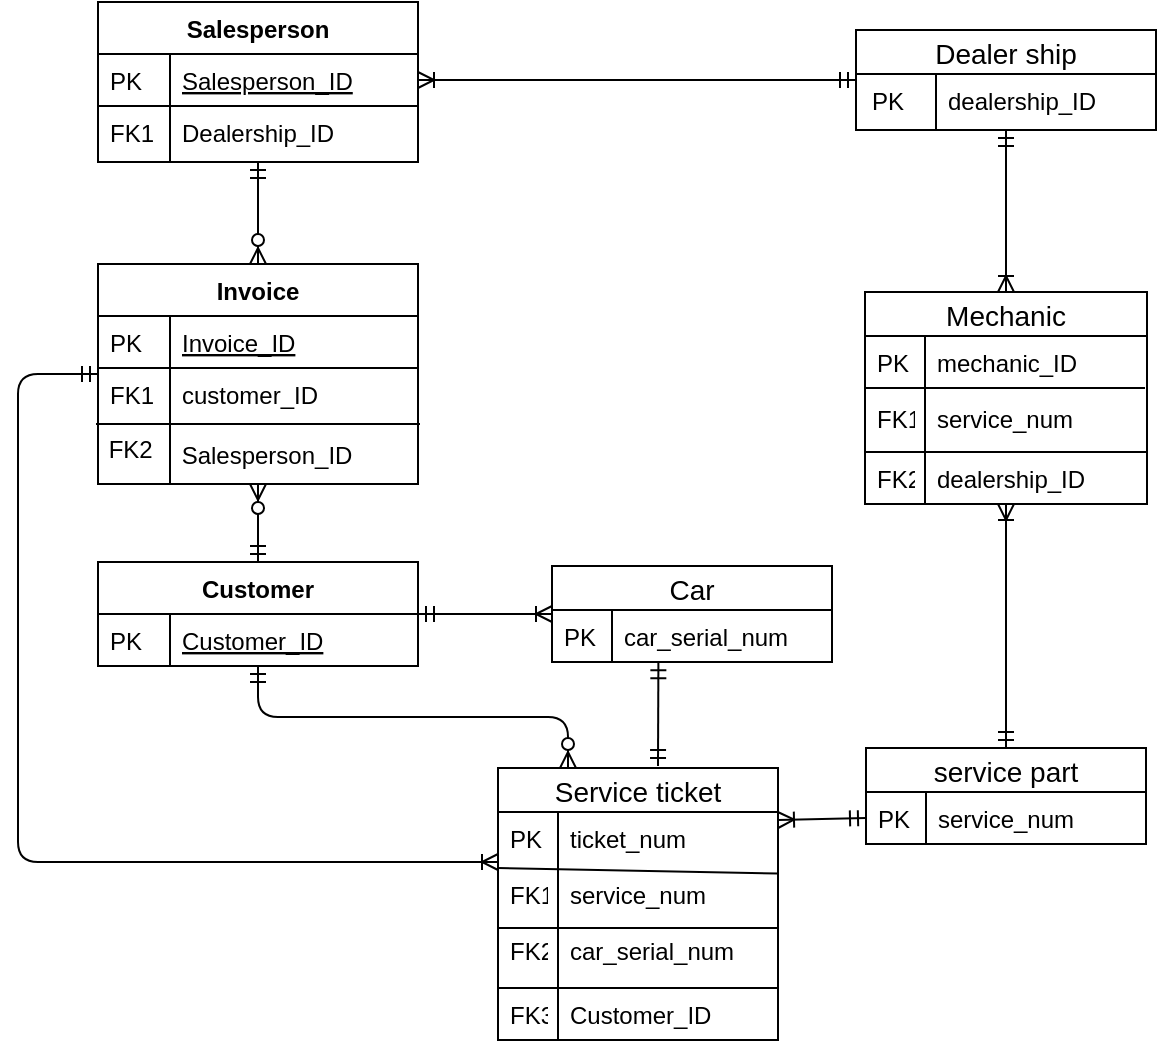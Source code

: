 <mxfile version="12.5.3" type="device"><diagram id="C5RBs43oDa-KdzZeNtuy" name="Page-1"><mxGraphModel dx="1385" dy="594" grid="1" gridSize="10" guides="1" tooltips="1" connect="1" arrows="1" fold="1" page="1" pageScale="1" pageWidth="827" pageHeight="1169" math="0" shadow="0"><root><mxCell id="WIyWlLk6GJQsqaUBKTNV-0"/><mxCell id="WIyWlLk6GJQsqaUBKTNV-1" parent="WIyWlLk6GJQsqaUBKTNV-0"/><mxCell id="zkfFHV4jXpPFQw0GAbJ--51" value="Invoice" style="swimlane;fontStyle=1;childLayout=stackLayout;horizontal=1;startSize=26;horizontalStack=0;resizeParent=1;resizeLast=0;collapsible=1;marginBottom=0;rounded=0;shadow=0;strokeWidth=1;" parent="WIyWlLk6GJQsqaUBKTNV-1" vertex="1"><mxGeometry x="150" y="191" width="160" height="110" as="geometry"><mxRectangle x="20" y="80" width="160" height="26" as="alternateBounds"/></mxGeometry></mxCell><mxCell id="zkfFHV4jXpPFQw0GAbJ--52" value="Invoice_ID" style="shape=partialRectangle;top=0;left=0;right=0;bottom=1;align=left;verticalAlign=top;fillColor=none;spacingLeft=40;spacingRight=4;overflow=hidden;rotatable=0;points=[[0,0.5],[1,0.5]];portConstraint=eastwest;dropTarget=0;rounded=0;shadow=0;strokeWidth=1;fontStyle=4" parent="zkfFHV4jXpPFQw0GAbJ--51" vertex="1"><mxGeometry y="26" width="160" height="26" as="geometry"/></mxCell><mxCell id="zkfFHV4jXpPFQw0GAbJ--53" value="PK" style="shape=partialRectangle;top=0;left=0;bottom=0;fillColor=none;align=left;verticalAlign=top;spacingLeft=4;spacingRight=4;overflow=hidden;rotatable=0;points=[];portConstraint=eastwest;part=1;" parent="zkfFHV4jXpPFQw0GAbJ--52" vertex="1" connectable="0"><mxGeometry width="36" height="26" as="geometry"/></mxCell><mxCell id="a5D6gN4LrDZjwZh3eRaZ-144" value="" style="endArrow=none;html=1;rounded=0;" edge="1" parent="zkfFHV4jXpPFQw0GAbJ--51"><mxGeometry relative="1" as="geometry"><mxPoint x="-1" y="80" as="sourcePoint"/><mxPoint x="161" y="80" as="targetPoint"/></mxGeometry></mxCell><mxCell id="zkfFHV4jXpPFQw0GAbJ--56" value="Customer" style="swimlane;fontStyle=1;childLayout=stackLayout;horizontal=1;startSize=26;horizontalStack=0;resizeParent=1;resizeLast=0;collapsible=1;marginBottom=0;rounded=0;shadow=0;strokeWidth=1;" parent="WIyWlLk6GJQsqaUBKTNV-1" vertex="1"><mxGeometry x="150" y="340" width="160" height="52" as="geometry"><mxRectangle x="260" y="80" width="160" height="26" as="alternateBounds"/></mxGeometry></mxCell><mxCell id="zkfFHV4jXpPFQw0GAbJ--57" value="Customer_ID" style="shape=partialRectangle;top=0;left=0;right=0;bottom=1;align=left;verticalAlign=top;fillColor=none;spacingLeft=40;spacingRight=4;overflow=hidden;rotatable=0;points=[[0,0.5],[1,0.5]];portConstraint=eastwest;dropTarget=0;rounded=0;shadow=0;strokeWidth=1;fontStyle=4" parent="zkfFHV4jXpPFQw0GAbJ--56" vertex="1"><mxGeometry y="26" width="160" height="26" as="geometry"/></mxCell><mxCell id="zkfFHV4jXpPFQw0GAbJ--58" value="PK" style="shape=partialRectangle;top=0;left=0;bottom=0;fillColor=none;align=left;verticalAlign=top;spacingLeft=4;spacingRight=4;overflow=hidden;rotatable=0;points=[];portConstraint=eastwest;part=1;" parent="zkfFHV4jXpPFQw0GAbJ--57" vertex="1" connectable="0"><mxGeometry width="36" height="26" as="geometry"/></mxCell><mxCell id="zkfFHV4jXpPFQw0GAbJ--64" value="Salesperson" style="swimlane;fontStyle=1;childLayout=stackLayout;horizontal=1;startSize=26;horizontalStack=0;resizeParent=1;resizeLast=0;collapsible=1;marginBottom=0;rounded=0;shadow=0;strokeWidth=1;" parent="WIyWlLk6GJQsqaUBKTNV-1" vertex="1"><mxGeometry x="150" y="60" width="160" height="80" as="geometry"><mxRectangle x="260" y="270" width="160" height="26" as="alternateBounds"/></mxGeometry></mxCell><mxCell id="zkfFHV4jXpPFQw0GAbJ--65" value="Salesperson_ID" style="shape=partialRectangle;top=0;left=0;right=0;bottom=1;align=left;verticalAlign=top;fillColor=none;spacingLeft=40;spacingRight=4;overflow=hidden;rotatable=0;points=[[0,0.5],[1,0.5]];portConstraint=eastwest;dropTarget=0;rounded=0;shadow=0;strokeWidth=1;fontStyle=4" parent="zkfFHV4jXpPFQw0GAbJ--64" vertex="1"><mxGeometry y="26" width="160" height="26" as="geometry"/></mxCell><mxCell id="zkfFHV4jXpPFQw0GAbJ--66" value="PK" style="shape=partialRectangle;top=0;left=0;bottom=0;fillColor=none;align=left;verticalAlign=top;spacingLeft=4;spacingRight=4;overflow=hidden;rotatable=0;points=[];portConstraint=eastwest;part=1;" parent="zkfFHV4jXpPFQw0GAbJ--65" vertex="1" connectable="0"><mxGeometry width="36" height="26" as="geometry"/></mxCell><mxCell id="zkfFHV4jXpPFQw0GAbJ--67" value="Dealership_ID" style="shape=partialRectangle;top=0;left=0;right=0;bottom=0;align=left;verticalAlign=top;fillColor=none;spacingLeft=40;spacingRight=4;overflow=hidden;rotatable=0;points=[[0,0.5],[1,0.5]];portConstraint=eastwest;dropTarget=0;rounded=0;shadow=0;strokeWidth=1;" parent="zkfFHV4jXpPFQw0GAbJ--64" vertex="1"><mxGeometry y="52" width="160" height="28" as="geometry"/></mxCell><mxCell id="zkfFHV4jXpPFQw0GAbJ--68" value="FK1" style="shape=partialRectangle;top=0;left=0;bottom=0;fillColor=none;align=left;verticalAlign=top;spacingLeft=4;spacingRight=4;overflow=hidden;rotatable=0;points=[];portConstraint=eastwest;part=1;" parent="zkfFHV4jXpPFQw0GAbJ--67" vertex="1" connectable="0"><mxGeometry width="36" height="28" as="geometry"/></mxCell><mxCell id="a5D6gN4LrDZjwZh3eRaZ-24" value="Dealer ship" style="swimlane;fontStyle=0;childLayout=stackLayout;horizontal=1;startSize=22;fillColor=none;horizontalStack=0;resizeParent=1;resizeParentMax=0;resizeLast=0;collapsible=1;marginBottom=0;swimlaneFillColor=#ffffff;align=center;fontSize=14;" vertex="1" parent="WIyWlLk6GJQsqaUBKTNV-1"><mxGeometry x="529" y="74" width="150" height="50" as="geometry"/></mxCell><mxCell id="a5D6gN4LrDZjwZh3eRaZ-28" value="   dealership_ID" style="shape=partialRectangle;top=0;left=0;right=0;bottom=1;align=left;verticalAlign=top;fillColor=none;spacingLeft=34;spacingRight=4;overflow=hidden;rotatable=0;points=[[0,0.5],[1,0.5]];portConstraint=eastwest;dropTarget=0;fontSize=12;" vertex="1" parent="a5D6gN4LrDZjwZh3eRaZ-24"><mxGeometry y="22" width="150" height="28" as="geometry"/></mxCell><mxCell id="a5D6gN4LrDZjwZh3eRaZ-29" value="PK" style="shape=partialRectangle;top=0;left=0;bottom=0;fillColor=none;align=left;verticalAlign=top;spacingLeft=4;spacingRight=4;overflow=hidden;rotatable=0;points=[];portConstraint=eastwest;part=1;fontSize=12;" vertex="1" connectable="0" parent="a5D6gN4LrDZjwZh3eRaZ-28"><mxGeometry x="2" width="38" height="28" as="geometry"/></mxCell><mxCell id="a5D6gN4LrDZjwZh3eRaZ-30" value="Car" style="swimlane;fontStyle=0;childLayout=stackLayout;horizontal=1;startSize=22;fillColor=none;horizontalStack=0;resizeParent=1;resizeParentMax=0;resizeLast=0;collapsible=1;marginBottom=0;swimlaneFillColor=#ffffff;align=center;fontSize=14;" vertex="1" parent="WIyWlLk6GJQsqaUBKTNV-1"><mxGeometry x="377" y="342" width="140" height="48" as="geometry"/></mxCell><mxCell id="a5D6gN4LrDZjwZh3eRaZ-40" value="car_serial_num" style="shape=partialRectangle;top=0;left=0;right=0;bottom=1;align=left;verticalAlign=top;fillColor=none;spacingLeft=34;spacingRight=4;overflow=hidden;rotatable=0;points=[[0,0.5],[1,0.5]];portConstraint=eastwest;dropTarget=0;fontSize=12;" vertex="1" parent="a5D6gN4LrDZjwZh3eRaZ-30"><mxGeometry y="22" width="140" height="26" as="geometry"/></mxCell><mxCell id="a5D6gN4LrDZjwZh3eRaZ-41" value="PK" style="shape=partialRectangle;top=0;left=0;bottom=0;fillColor=none;align=left;verticalAlign=top;spacingLeft=4;spacingRight=4;overflow=hidden;rotatable=0;points=[];portConstraint=eastwest;part=1;fontSize=12;" vertex="1" connectable="0" parent="a5D6gN4LrDZjwZh3eRaZ-40"><mxGeometry width="30" height="26" as="geometry"/></mxCell><mxCell id="a5D6gN4LrDZjwZh3eRaZ-48" value="Mechanic" style="swimlane;fontStyle=0;childLayout=stackLayout;horizontal=1;startSize=22;fillColor=none;horizontalStack=0;resizeParent=1;resizeParentMax=0;resizeLast=0;collapsible=1;marginBottom=0;swimlaneFillColor=#ffffff;align=center;fontSize=14;" vertex="1" parent="WIyWlLk6GJQsqaUBKTNV-1"><mxGeometry x="533.5" y="205" width="141" height="106" as="geometry"/></mxCell><mxCell id="a5D6gN4LrDZjwZh3eRaZ-58" value="mechanic_ID&#10;&#10;service_num" style="shape=partialRectangle;top=0;left=0;right=0;bottom=1;align=left;verticalAlign=top;fillColor=none;spacingLeft=34;spacingRight=4;overflow=hidden;rotatable=0;points=[[0,0.5],[1,0.5]];portConstraint=eastwest;dropTarget=0;fontSize=12;" vertex="1" parent="a5D6gN4LrDZjwZh3eRaZ-48"><mxGeometry y="22" width="141" height="58" as="geometry"/></mxCell><mxCell id="a5D6gN4LrDZjwZh3eRaZ-59" value="PK&#10;&#10;FK1" style="shape=partialRectangle;top=0;left=0;bottom=0;fillColor=none;align=left;verticalAlign=top;spacingLeft=4;spacingRight=4;overflow=hidden;rotatable=0;points=[];portConstraint=eastwest;part=1;fontSize=12;" vertex="1" connectable="0" parent="a5D6gN4LrDZjwZh3eRaZ-58"><mxGeometry width="30" height="58" as="geometry"/></mxCell><mxCell id="a5D6gN4LrDZjwZh3eRaZ-129" value="" style="endArrow=none;html=1;rounded=0;" edge="1" parent="a5D6gN4LrDZjwZh3eRaZ-48"><mxGeometry relative="1" as="geometry"><mxPoint y="48" as="sourcePoint"/><mxPoint x="140" y="48" as="targetPoint"/></mxGeometry></mxCell><mxCell id="a5D6gN4LrDZjwZh3eRaZ-145" value="dealership_ID" style="shape=partialRectangle;top=0;left=0;right=0;bottom=0;align=left;verticalAlign=top;fillColor=none;spacingLeft=34;spacingRight=4;overflow=hidden;rotatable=0;points=[[0,0.5],[1,0.5]];portConstraint=eastwest;dropTarget=0;fontSize=12;" vertex="1" parent="a5D6gN4LrDZjwZh3eRaZ-48"><mxGeometry y="80" width="141" height="26" as="geometry"/></mxCell><mxCell id="a5D6gN4LrDZjwZh3eRaZ-146" value="FK2" style="shape=partialRectangle;top=0;left=0;bottom=0;fillColor=none;align=left;verticalAlign=top;spacingLeft=4;spacingRight=4;overflow=hidden;rotatable=0;points=[];portConstraint=eastwest;part=1;fontSize=12;" vertex="1" connectable="0" parent="a5D6gN4LrDZjwZh3eRaZ-145"><mxGeometry width="30" height="26" as="geometry"/></mxCell><mxCell id="a5D6gN4LrDZjwZh3eRaZ-52" value="Service ticket" style="swimlane;fontStyle=0;childLayout=stackLayout;horizontal=1;startSize=22;fillColor=none;horizontalStack=0;resizeParent=1;resizeParentMax=0;resizeLast=0;collapsible=1;marginBottom=0;swimlaneFillColor=#ffffff;align=center;fontSize=14;" vertex="1" parent="WIyWlLk6GJQsqaUBKTNV-1"><mxGeometry x="350" y="443" width="140" height="136" as="geometry"/></mxCell><mxCell id="a5D6gN4LrDZjwZh3eRaZ-133" value="" style="endArrow=none;html=1;rounded=0;entryX=0.998;entryY=0.35;entryDx=0;entryDy=0;entryPerimeter=0;" edge="1" parent="a5D6gN4LrDZjwZh3eRaZ-52" target="a5D6gN4LrDZjwZh3eRaZ-56"><mxGeometry relative="1" as="geometry"><mxPoint y="50" as="sourcePoint"/><mxPoint x="160" y="50" as="targetPoint"/></mxGeometry></mxCell><mxCell id="a5D6gN4LrDZjwZh3eRaZ-56" value="ticket_num&#10;&#10;service_num&#10;&#10;car_serial_num" style="shape=partialRectangle;top=0;left=0;right=0;bottom=1;align=left;verticalAlign=top;fillColor=none;spacingLeft=34;spacingRight=4;overflow=hidden;rotatable=0;points=[[0,0.5],[1,0.5]];portConstraint=eastwest;dropTarget=0;fontSize=12;" vertex="1" parent="a5D6gN4LrDZjwZh3eRaZ-52"><mxGeometry y="22" width="140" height="88" as="geometry"/></mxCell><mxCell id="a5D6gN4LrDZjwZh3eRaZ-57" value="PK&#10;&#10;FK1&#10;&#10;FK2" style="shape=partialRectangle;top=0;left=0;bottom=0;fillColor=none;align=left;verticalAlign=top;spacingLeft=4;spacingRight=4;overflow=hidden;rotatable=0;points=[];portConstraint=eastwest;part=1;fontSize=12;" vertex="1" connectable="0" parent="a5D6gN4LrDZjwZh3eRaZ-56"><mxGeometry width="30" height="88" as="geometry"/></mxCell><mxCell id="a5D6gN4LrDZjwZh3eRaZ-134" value="" style="endArrow=none;html=1;rounded=0;" edge="1" parent="a5D6gN4LrDZjwZh3eRaZ-52"><mxGeometry relative="1" as="geometry"><mxPoint y="80" as="sourcePoint"/><mxPoint x="140" y="80" as="targetPoint"/></mxGeometry></mxCell><mxCell id="a5D6gN4LrDZjwZh3eRaZ-151" value="Customer_ID" style="shape=partialRectangle;top=0;left=0;right=0;bottom=0;align=left;verticalAlign=top;fillColor=none;spacingLeft=34;spacingRight=4;overflow=hidden;rotatable=0;points=[[0,0.5],[1,0.5]];portConstraint=eastwest;dropTarget=0;fontSize=12;" vertex="1" parent="a5D6gN4LrDZjwZh3eRaZ-52"><mxGeometry y="110" width="140" height="26" as="geometry"/></mxCell><mxCell id="a5D6gN4LrDZjwZh3eRaZ-152" value="FK3" style="shape=partialRectangle;top=0;left=0;bottom=0;fillColor=none;align=left;verticalAlign=top;spacingLeft=4;spacingRight=4;overflow=hidden;rotatable=0;points=[];portConstraint=eastwest;part=1;fontSize=12;" vertex="1" connectable="0" parent="a5D6gN4LrDZjwZh3eRaZ-151"><mxGeometry width="30" height="26" as="geometry"/></mxCell><mxCell id="a5D6gN4LrDZjwZh3eRaZ-74" value="" style="edgeStyle=elbowEdgeStyle;fontSize=12;html=1;endArrow=ERzeroToMany;startArrow=ERmandOne;elbow=vertical;entryX=0.25;entryY=0;entryDx=0;entryDy=0;" edge="1" parent="WIyWlLk6GJQsqaUBKTNV-1" source="zkfFHV4jXpPFQw0GAbJ--56" target="a5D6gN4LrDZjwZh3eRaZ-52"><mxGeometry width="100" height="100" relative="1" as="geometry"><mxPoint x="290" y="405" as="sourcePoint"/><mxPoint x="310" y="570" as="targetPoint"/></mxGeometry></mxCell><mxCell id="a5D6gN4LrDZjwZh3eRaZ-75" value="" style="fontSize=12;html=1;endArrow=ERzeroToMany;startArrow=ERmandOne;entryX=0.5;entryY=1;entryDx=0;entryDy=0;exitX=0.5;exitY=0;exitDx=0;exitDy=0;" edge="1" parent="WIyWlLk6GJQsqaUBKTNV-1" source="zkfFHV4jXpPFQw0GAbJ--56" target="zkfFHV4jXpPFQw0GAbJ--51"><mxGeometry width="100" height="100" relative="1" as="geometry"><mxPoint x="290" y="346" as="sourcePoint"/><mxPoint x="222.48" y="332.99" as="targetPoint"/></mxGeometry></mxCell><mxCell id="a5D6gN4LrDZjwZh3eRaZ-76" value="" style="fontSize=12;html=1;endArrow=ERzeroToMany;startArrow=ERmandOne;exitX=0.5;exitY=1;exitDx=0;exitDy=0;" edge="1" parent="WIyWlLk6GJQsqaUBKTNV-1" source="zkfFHV4jXpPFQw0GAbJ--64" target="zkfFHV4jXpPFQw0GAbJ--51"><mxGeometry width="100" height="100" relative="1" as="geometry"><mxPoint x="240" y="140" as="sourcePoint"/><mxPoint x="520" y="158.5" as="targetPoint"/></mxGeometry></mxCell><mxCell id="a5D6gN4LrDZjwZh3eRaZ-83" value="" style="fontSize=12;html=1;endArrow=ERoneToMany;startArrow=ERmandOne;" edge="1" parent="WIyWlLk6GJQsqaUBKTNV-1" source="a5D6gN4LrDZjwZh3eRaZ-24" target="zkfFHV4jXpPFQw0GAbJ--65"><mxGeometry width="100" height="100" relative="1" as="geometry"><mxPoint x="609" y="99" as="sourcePoint"/><mxPoint x="229.5" y="164" as="targetPoint"/></mxGeometry></mxCell><mxCell id="a5D6gN4LrDZjwZh3eRaZ-85" value="" style="fontSize=12;html=1;endArrow=ERoneToMany;startArrow=ERmandOne;elbow=vertical;entryX=0.5;entryY=0;entryDx=0;entryDy=0;" edge="1" parent="WIyWlLk6GJQsqaUBKTNV-1" source="a5D6gN4LrDZjwZh3eRaZ-24" target="a5D6gN4LrDZjwZh3eRaZ-48"><mxGeometry width="100" height="100" relative="1" as="geometry"><mxPoint x="625" y="190" as="sourcePoint"/><mxPoint x="625" y="180" as="targetPoint"/></mxGeometry></mxCell><mxCell id="a5D6gN4LrDZjwZh3eRaZ-86" value="" style="fontSize=12;html=1;endArrow=ERoneToMany;startArrow=ERmandOne;edgeStyle=elbowEdgeStyle;" edge="1" parent="WIyWlLk6GJQsqaUBKTNV-1" source="zkfFHV4jXpPFQw0GAbJ--51" target="a5D6gN4LrDZjwZh3eRaZ-52"><mxGeometry width="100" height="100" relative="1" as="geometry"><mxPoint x="150" y="209" as="sourcePoint"/><mxPoint x="350" y="600" as="targetPoint"/><Array as="points"><mxPoint x="110" y="490"/><mxPoint x="70" y="390"/></Array></mxGeometry></mxCell><mxCell id="a5D6gN4LrDZjwZh3eRaZ-94" value="" style="fontSize=12;html=1;endArrow=ERoneToMany;startArrow=ERmandOne;" edge="1" parent="WIyWlLk6GJQsqaUBKTNV-1" source="zkfFHV4jXpPFQw0GAbJ--56" target="a5D6gN4LrDZjwZh3eRaZ-30"><mxGeometry width="100" height="100" relative="1" as="geometry"><mxPoint x="290" y="291" as="sourcePoint"/><mxPoint x="540" y="320" as="targetPoint"/></mxGeometry></mxCell><mxCell id="a5D6gN4LrDZjwZh3eRaZ-95" value="" style="fontSize=12;html=1;endArrow=ERmandOne;startArrow=ERmandOne;exitX=0.38;exitY=1.006;exitDx=0;exitDy=0;exitPerimeter=0;" edge="1" parent="WIyWlLk6GJQsqaUBKTNV-1" source="a5D6gN4LrDZjwZh3eRaZ-40"><mxGeometry width="100" height="100" relative="1" as="geometry"><mxPoint x="455" y="372" as="sourcePoint"/><mxPoint x="430" y="442" as="targetPoint"/></mxGeometry></mxCell><mxCell id="a5D6gN4LrDZjwZh3eRaZ-111" value="service part" style="swimlane;fontStyle=0;childLayout=stackLayout;horizontal=1;startSize=22;fillColor=none;horizontalStack=0;resizeParent=1;resizeParentMax=0;resizeLast=0;collapsible=1;marginBottom=0;swimlaneFillColor=#ffffff;align=center;fontSize=14;" vertex="1" parent="WIyWlLk6GJQsqaUBKTNV-1"><mxGeometry x="534" y="433" width="140" height="48" as="geometry"/></mxCell><mxCell id="a5D6gN4LrDZjwZh3eRaZ-115" value="service_num" style="shape=partialRectangle;top=0;left=0;right=0;bottom=1;align=left;verticalAlign=top;fillColor=none;spacingLeft=34;spacingRight=4;overflow=hidden;rotatable=0;points=[[0,0.5],[1,0.5]];portConstraint=eastwest;dropTarget=0;fontSize=12;" vertex="1" parent="a5D6gN4LrDZjwZh3eRaZ-111"><mxGeometry y="22" width="140" height="26" as="geometry"/></mxCell><mxCell id="a5D6gN4LrDZjwZh3eRaZ-116" value="PK" style="shape=partialRectangle;top=0;left=0;bottom=0;fillColor=none;align=left;verticalAlign=top;spacingLeft=4;spacingRight=4;overflow=hidden;rotatable=0;points=[];portConstraint=eastwest;part=1;fontSize=12;" vertex="1" connectable="0" parent="a5D6gN4LrDZjwZh3eRaZ-115"><mxGeometry width="30" height="26" as="geometry"/></mxCell><mxCell id="a5D6gN4LrDZjwZh3eRaZ-119" value="" style="fontSize=12;html=1;endArrow=ERoneToMany;startArrow=ERmandOne;exitX=0;exitY=0.5;exitDx=0;exitDy=0;" edge="1" parent="WIyWlLk6GJQsqaUBKTNV-1" source="a5D6gN4LrDZjwZh3eRaZ-115"><mxGeometry width="100" height="100" relative="1" as="geometry"><mxPoint x="547" y="543" as="sourcePoint"/><mxPoint x="490" y="469" as="targetPoint"/></mxGeometry></mxCell><mxCell id="a5D6gN4LrDZjwZh3eRaZ-120" value="" style="fontSize=12;html=1;endArrow=ERoneToMany;startArrow=ERmandOne;exitX=0.5;exitY=0;exitDx=0;exitDy=0;" edge="1" parent="WIyWlLk6GJQsqaUBKTNV-1" source="a5D6gN4LrDZjwZh3eRaZ-111" target="a5D6gN4LrDZjwZh3eRaZ-48"><mxGeometry width="100" height="100" relative="1" as="geometry"><mxPoint x="679" y="500" as="sourcePoint"/><mxPoint x="629" y="420" as="targetPoint"/></mxGeometry></mxCell><mxCell id="a5D6gN4LrDZjwZh3eRaZ-137" value="customer_ID" style="shape=partialRectangle;top=0;left=0;right=0;bottom=0;align=left;verticalAlign=top;fillColor=none;spacingLeft=40;spacingRight=4;overflow=hidden;rotatable=0;points=[[0,0.5],[1,0.5]];portConstraint=eastwest;dropTarget=0;rounded=0;shadow=0;strokeWidth=1;" vertex="1" parent="WIyWlLk6GJQsqaUBKTNV-1"><mxGeometry x="150" y="243" width="160" height="30" as="geometry"/></mxCell><mxCell id="a5D6gN4LrDZjwZh3eRaZ-138" value="FK1" style="shape=partialRectangle;top=0;left=0;bottom=0;fillColor=none;align=left;verticalAlign=top;spacingLeft=4;spacingRight=4;overflow=hidden;rotatable=0;points=[];portConstraint=eastwest;part=1;" vertex="1" connectable="0" parent="a5D6gN4LrDZjwZh3eRaZ-137"><mxGeometry width="36" height="30" as="geometry"/></mxCell><mxCell id="a5D6gN4LrDZjwZh3eRaZ-140" value=" FK2" style="shape=partialRectangle;top=0;left=0;bottom=0;fillColor=none;align=left;verticalAlign=top;spacingLeft=4;spacingRight=4;overflow=hidden;rotatable=0;points=[];portConstraint=eastwest;part=1;fontSize=12;" vertex="1" connectable="0" parent="WIyWlLk6GJQsqaUBKTNV-1"><mxGeometry x="146" y="270" width="40" height="31" as="geometry"/></mxCell><mxCell id="a5D6gN4LrDZjwZh3eRaZ-173" value="Salesperson_ID" style="text;html=1;align=center;verticalAlign=middle;resizable=0;points=[];autosize=1;" vertex="1" parent="WIyWlLk6GJQsqaUBKTNV-1"><mxGeometry x="184" y="277" width="100" height="20" as="geometry"/></mxCell></root></mxGraphModel></diagram></mxfile>
